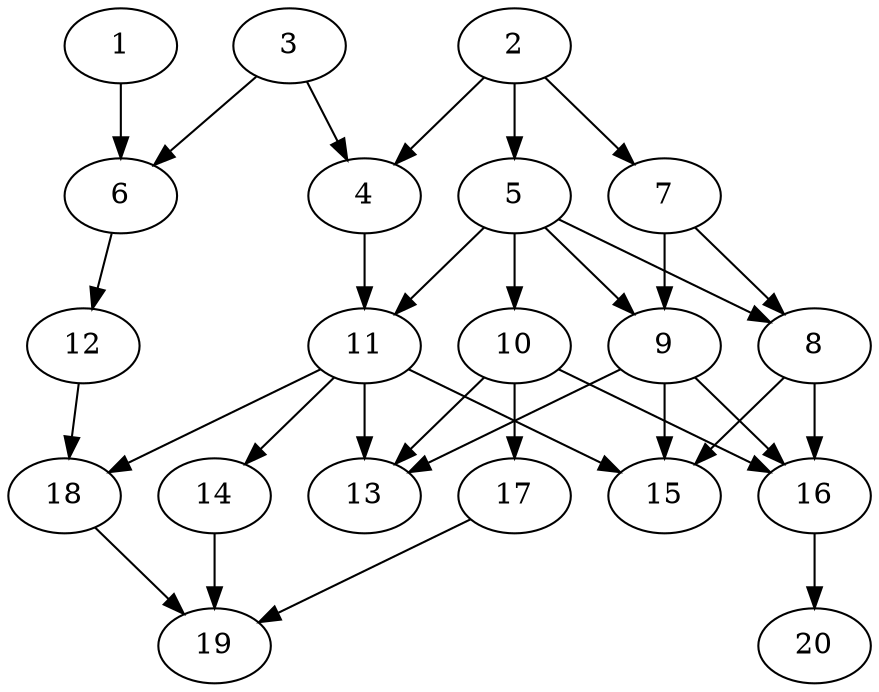 // DAG automatically generated by daggen at Tue Jul 23 14:23:30 2019
// ./daggen --dot -n 20 --ccr 0.5 --fat 0.6 --regular 0.5 --density 0.6 --mindata 5242880 --maxdata 52428800 
digraph G {
  1 [size="31297536", alpha="0.02", expect_size="15648768"] 
  1 -> 6 [size ="15648768"]
  2 [size="93122560", alpha="0.01", expect_size="46561280"] 
  2 -> 4 [size ="46561280"]
  2 -> 5 [size ="46561280"]
  2 -> 7 [size ="46561280"]
  3 [size="82124800", alpha="0.16", expect_size="41062400"] 
  3 -> 4 [size ="41062400"]
  3 -> 6 [size ="41062400"]
  4 [size="79722496", alpha="0.17", expect_size="39861248"] 
  4 -> 11 [size ="39861248"]
  5 [size="33593344", alpha="0.15", expect_size="16796672"] 
  5 -> 8 [size ="16796672"]
  5 -> 9 [size ="16796672"]
  5 -> 10 [size ="16796672"]
  5 -> 11 [size ="16796672"]
  6 [size="12285952", alpha="0.02", expect_size="6142976"] 
  6 -> 12 [size ="6142976"]
  7 [size="53381120", alpha="0.16", expect_size="26690560"] 
  7 -> 8 [size ="26690560"]
  7 -> 9 [size ="26690560"]
  8 [size="90734592", alpha="0.13", expect_size="45367296"] 
  8 -> 15 [size ="45367296"]
  8 -> 16 [size ="45367296"]
  9 [size="45662208", alpha="0.15", expect_size="22831104"] 
  9 -> 13 [size ="22831104"]
  9 -> 15 [size ="22831104"]
  9 -> 16 [size ="22831104"]
  10 [size="65738752", alpha="0.08", expect_size="32869376"] 
  10 -> 13 [size ="32869376"]
  10 -> 16 [size ="32869376"]
  10 -> 17 [size ="32869376"]
  11 [size="69754880", alpha="0.17", expect_size="34877440"] 
  11 -> 13 [size ="34877440"]
  11 -> 14 [size ="34877440"]
  11 -> 15 [size ="34877440"]
  11 -> 18 [size ="34877440"]
  12 [size="77789184", alpha="0.03", expect_size="38894592"] 
  12 -> 18 [size ="38894592"]
  13 [size="84090880", alpha="0.10", expect_size="42045440"] 
  14 [size="64374784", alpha="0.16", expect_size="32187392"] 
  14 -> 19 [size ="32187392"]
  15 [size="51556352", alpha="0.13", expect_size="25778176"] 
  16 [size="28137472", alpha="0.12", expect_size="14068736"] 
  16 -> 20 [size ="14068736"]
  17 [size="36143104", alpha="0.02", expect_size="18071552"] 
  17 -> 19 [size ="18071552"]
  18 [size="19007488", alpha="0.16", expect_size="9503744"] 
  18 -> 19 [size ="9503744"]
  19 [size="78370816", alpha="0.06", expect_size="39185408"] 
  20 [size="56975360", alpha="0.05", expect_size="28487680"] 
}
